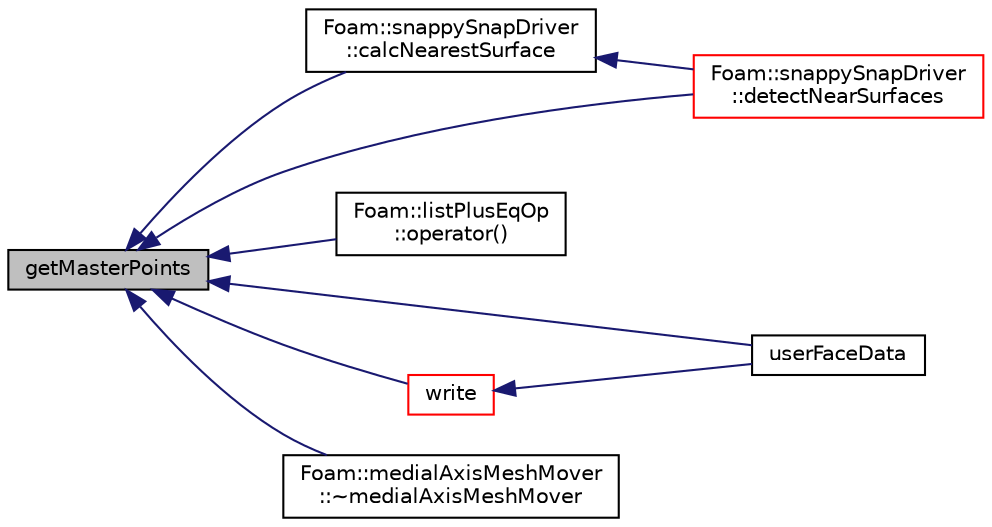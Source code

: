 digraph "getMasterPoints"
{
  bgcolor="transparent";
  edge [fontname="Helvetica",fontsize="10",labelfontname="Helvetica",labelfontsize="10"];
  node [fontname="Helvetica",fontsize="10",shape=record];
  rankdir="LR";
  Node17137 [label="getMasterPoints",height=0.2,width=0.4,color="black", fillcolor="grey75", style="filled", fontcolor="black"];
  Node17137 -> Node17138 [dir="back",color="midnightblue",fontsize="10",style="solid",fontname="Helvetica"];
  Node17138 [label="Foam::snappySnapDriver\l::calcNearestSurface",height=0.2,width=0.4,color="black",URL="$a25921.html#a0a334a64613ee0c208d8edf18306bcf2",tooltip="Per patch point calculate point on nearest surface. Set as. "];
  Node17138 -> Node17139 [dir="back",color="midnightblue",fontsize="10",style="solid",fontname="Helvetica"];
  Node17139 [label="Foam::snappySnapDriver\l::detectNearSurfaces",height=0.2,width=0.4,color="red",URL="$a25921.html#a03198aa35e22c16271a36768040a8c11",tooltip="Per patch point override displacement if in gap situation. "];
  Node17137 -> Node17139 [dir="back",color="midnightblue",fontsize="10",style="solid",fontname="Helvetica"];
  Node17137 -> Node17146 [dir="back",color="midnightblue",fontsize="10",style="solid",fontname="Helvetica"];
  Node17146 [label="Foam::listPlusEqOp\l::operator()",height=0.2,width=0.4,color="black",URL="$a25925.html#a2bca5855a51bffee2f0fe2aacc4aba10"];
  Node17137 -> Node17147 [dir="back",color="midnightblue",fontsize="10",style="solid",fontname="Helvetica"];
  Node17147 [label="userFaceData",height=0.2,width=0.4,color="black",URL="$a25857.html#a2cb6efa4184bedfbed60b069881c26a3"];
  Node17137 -> Node17148 [dir="back",color="midnightblue",fontsize="10",style="solid",fontname="Helvetica"];
  Node17148 [label="write",height=0.2,width=0.4,color="red",URL="$a25857.html#ad48b7b943e88478c15879659cce7aebc",tooltip="Write mesh and all data. "];
  Node17148 -> Node17147 [dir="back",color="midnightblue",fontsize="10",style="solid",fontname="Helvetica"];
  Node17137 -> Node17154 [dir="back",color="midnightblue",fontsize="10",style="solid",fontname="Helvetica"];
  Node17154 [label="Foam::medialAxisMeshMover\l::~medialAxisMeshMover",height=0.2,width=0.4,color="black",URL="$a25849.html#a03eb6ed57214533ca9c7282a850b1ea3"];
}
